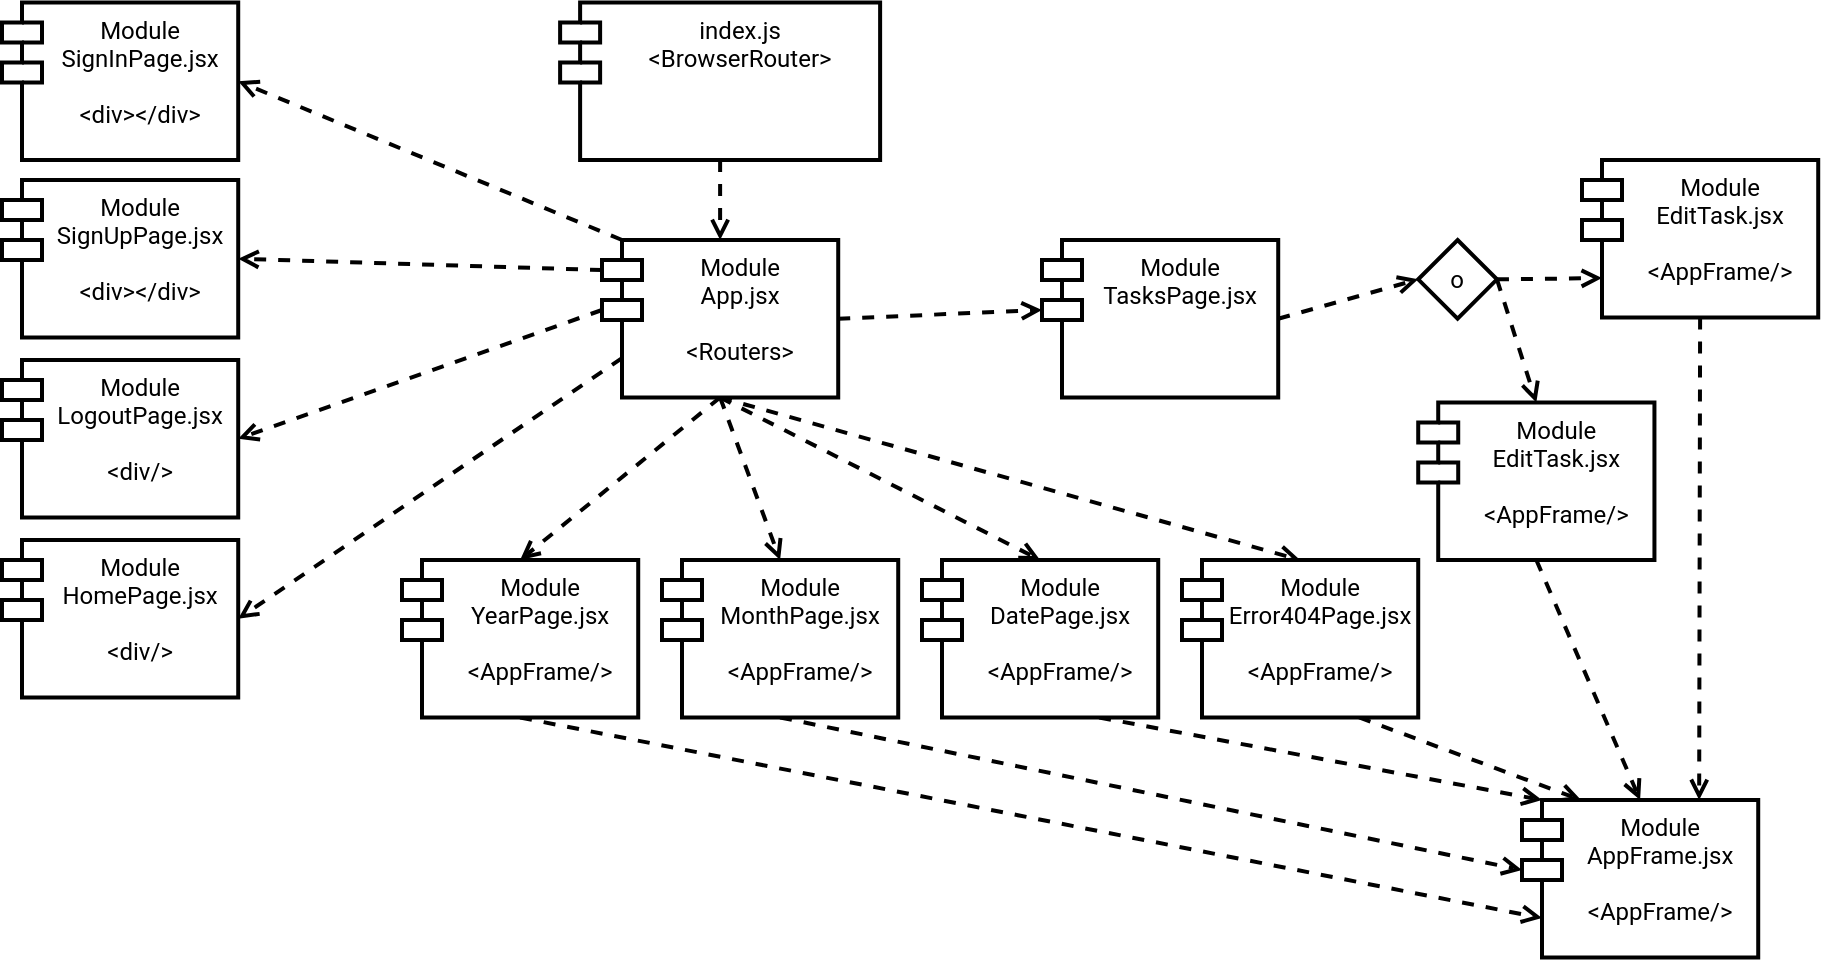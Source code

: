 <mxfile version="20.2.3" type="device"><diagram id="QJAEQpCVGXZu6HMVhES2" name="Page-1"><mxGraphModel dx="1422" dy="865" grid="1" gridSize="10" guides="1" tooltips="1" connect="1" arrows="1" fold="1" page="1" pageScale="1" pageWidth="1169" pageHeight="827" math="0" shadow="0"><root><mxCell id="0"/><mxCell id="1" parent="0"/><mxCell id="s5-n5P8E3yahu6E296uw-12" style="rounded=0;orthogonalLoop=1;jettySize=auto;html=1;exitX=0.5;exitY=1;exitDx=0;exitDy=0;entryX=0.5;entryY=0;entryDx=0;entryDy=0;strokeWidth=2;fontFamily=Roboto;fontSource=https%3A%2F%2Ffonts.googleapis.com%2Fcss%3Ffamily%3DRoboto;dashed=1;endArrow=open;endFill=0;" edge="1" parent="1" source="s5-n5P8E3yahu6E296uw-1" target="s5-n5P8E3yahu6E296uw-2"><mxGeometry relative="1" as="geometry"/></mxCell><mxCell id="s5-n5P8E3yahu6E296uw-1" value="index.js&#10;&lt;BrowserRouter&gt;" style="shape=module;align=left;spacingLeft=20;align=center;verticalAlign=top;strokeWidth=2;fontFamily=Roboto;fontSource=https%3A%2F%2Ffonts.googleapis.com%2Fcss%3Ffamily%3DRoboto;" vertex="1" parent="1"><mxGeometry x="439.06" y="201.26" width="160" height="78.74" as="geometry"/></mxCell><mxCell id="s5-n5P8E3yahu6E296uw-18" style="edgeStyle=none;rounded=0;orthogonalLoop=1;jettySize=auto;html=1;exitX=0.5;exitY=1;exitDx=0;exitDy=0;entryX=0.5;entryY=0;entryDx=0;entryDy=0;strokeWidth=2;fontFamily=Roboto;fontSource=https%3A%2F%2Ffonts.googleapis.com%2Fcss%3Ffamily%3DRoboto;dashed=1;endArrow=open;endFill=0;" edge="1" parent="1" source="s5-n5P8E3yahu6E296uw-2" target="s5-n5P8E3yahu6E296uw-9"><mxGeometry relative="1" as="geometry"/></mxCell><mxCell id="s5-n5P8E3yahu6E296uw-19" style="edgeStyle=none;rounded=0;orthogonalLoop=1;jettySize=auto;html=1;exitX=0.5;exitY=1;exitDx=0;exitDy=0;entryX=0.5;entryY=0;entryDx=0;entryDy=0;strokeWidth=2;fontFamily=Roboto;fontSource=https%3A%2F%2Ffonts.googleapis.com%2Fcss%3Ffamily%3DRoboto;dashed=1;endArrow=open;endFill=0;" edge="1" parent="1" source="s5-n5P8E3yahu6E296uw-2" target="s5-n5P8E3yahu6E296uw-10"><mxGeometry relative="1" as="geometry"/></mxCell><mxCell id="s5-n5P8E3yahu6E296uw-20" style="edgeStyle=none;rounded=0;orthogonalLoop=1;jettySize=auto;html=1;exitX=0.5;exitY=1;exitDx=0;exitDy=0;entryX=0.5;entryY=0;entryDx=0;entryDy=0;strokeWidth=2;fontFamily=Roboto;fontSource=https%3A%2F%2Ffonts.googleapis.com%2Fcss%3Ffamily%3DRoboto;dashed=1;endArrow=open;endFill=0;" edge="1" parent="1" source="s5-n5P8E3yahu6E296uw-2" target="s5-n5P8E3yahu6E296uw-11"><mxGeometry relative="1" as="geometry"/></mxCell><mxCell id="s5-n5P8E3yahu6E296uw-21" style="edgeStyle=none;rounded=0;orthogonalLoop=1;jettySize=auto;html=1;exitX=0.5;exitY=1;exitDx=0;exitDy=0;entryX=0.5;entryY=0;entryDx=0;entryDy=0;strokeWidth=2;fontFamily=Roboto;fontSource=https%3A%2F%2Ffonts.googleapis.com%2Fcss%3Ffamily%3DRoboto;dashed=1;endArrow=open;endFill=0;" edge="1" parent="1" source="s5-n5P8E3yahu6E296uw-2" target="s5-n5P8E3yahu6E296uw-7"><mxGeometry relative="1" as="geometry"/></mxCell><mxCell id="s5-n5P8E3yahu6E296uw-35" style="edgeStyle=none;rounded=0;orthogonalLoop=1;jettySize=auto;html=1;exitX=0;exitY=0;exitDx=10;exitDy=0;exitPerimeter=0;entryX=1;entryY=0.5;entryDx=0;entryDy=0;fontFamily=Roboto;fontSource=https%3A%2F%2Ffonts.googleapis.com%2Fcss%3Ffamily%3DRoboto;endArrow=open;endFill=0;strokeWidth=2;dashed=1;" edge="1" parent="1" source="s5-n5P8E3yahu6E296uw-2" target="s5-n5P8E3yahu6E296uw-3"><mxGeometry relative="1" as="geometry"/></mxCell><mxCell id="s5-n5P8E3yahu6E296uw-36" style="edgeStyle=none;rounded=0;orthogonalLoop=1;jettySize=auto;html=1;exitX=0;exitY=0;exitDx=0;exitDy=15;exitPerimeter=0;entryX=1;entryY=0.5;entryDx=0;entryDy=0;fontFamily=Roboto;fontSource=https%3A%2F%2Ffonts.googleapis.com%2Fcss%3Ffamily%3DRoboto;endArrow=open;endFill=0;strokeWidth=2;dashed=1;" edge="1" parent="1" source="s5-n5P8E3yahu6E296uw-2" target="s5-n5P8E3yahu6E296uw-4"><mxGeometry relative="1" as="geometry"/></mxCell><mxCell id="s5-n5P8E3yahu6E296uw-37" style="edgeStyle=none;rounded=0;orthogonalLoop=1;jettySize=auto;html=1;exitX=0;exitY=0;exitDx=0;exitDy=35;exitPerimeter=0;entryX=1;entryY=0.5;entryDx=0;entryDy=0;fontFamily=Roboto;fontSource=https%3A%2F%2Ffonts.googleapis.com%2Fcss%3Ffamily%3DRoboto;endArrow=open;endFill=0;strokeWidth=2;dashed=1;" edge="1" parent="1" source="s5-n5P8E3yahu6E296uw-2" target="s5-n5P8E3yahu6E296uw-5"><mxGeometry relative="1" as="geometry"/></mxCell><mxCell id="s5-n5P8E3yahu6E296uw-38" style="edgeStyle=none;rounded=0;orthogonalLoop=1;jettySize=auto;html=1;exitX=0;exitY=0.75;exitDx=10;exitDy=0;exitPerimeter=0;entryX=1;entryY=0.5;entryDx=0;entryDy=0;fontFamily=Roboto;fontSource=https%3A%2F%2Ffonts.googleapis.com%2Fcss%3Ffamily%3DRoboto;endArrow=open;endFill=0;strokeWidth=2;dashed=1;" edge="1" parent="1" source="s5-n5P8E3yahu6E296uw-2" target="s5-n5P8E3yahu6E296uw-6"><mxGeometry relative="1" as="geometry"/></mxCell><mxCell id="s5-n5P8E3yahu6E296uw-40" style="edgeStyle=none;rounded=0;orthogonalLoop=1;jettySize=auto;html=1;exitX=1;exitY=0.5;exitDx=0;exitDy=0;entryX=0;entryY=0;entryDx=0;entryDy=35;entryPerimeter=0;fontFamily=Roboto;fontSource=https%3A%2F%2Ffonts.googleapis.com%2Fcss%3Ffamily%3DRoboto;endArrow=open;endFill=0;strokeWidth=2;dashed=1;" edge="1" parent="1" source="s5-n5P8E3yahu6E296uw-2" target="s5-n5P8E3yahu6E296uw-39"><mxGeometry relative="1" as="geometry"/></mxCell><mxCell id="s5-n5P8E3yahu6E296uw-2" value="Module&#10;App.jsx&#10;&#10;&lt;Routers&gt;" style="shape=module;align=left;spacingLeft=20;align=center;verticalAlign=top;strokeWidth=2;fontFamily=Roboto;fontSource=https%3A%2F%2Ffonts.googleapis.com%2Fcss%3Ffamily%3DRoboto;" vertex="1" parent="1"><mxGeometry x="460" y="320" width="118.11" height="78.74" as="geometry"/></mxCell><mxCell id="s5-n5P8E3yahu6E296uw-3" value="Module&#10;SignInPage.jsx&#10;&#10;&lt;div&gt;&lt;/div&gt;" style="shape=module;align=left;spacingLeft=20;align=center;verticalAlign=top;strokeWidth=2;fontFamily=Roboto;fontSource=https%3A%2F%2Ffonts.googleapis.com%2Fcss%3Ffamily%3DRoboto;" vertex="1" parent="1"><mxGeometry x="160" y="201.26" width="118.11" height="78.74" as="geometry"/></mxCell><mxCell id="s5-n5P8E3yahu6E296uw-4" value="Module&#10;SignUpPage.jsx&#10;&#10;&lt;div&gt;&lt;/div&gt;" style="shape=module;align=left;spacingLeft=20;align=center;verticalAlign=top;strokeWidth=2;fontFamily=Roboto;fontSource=https%3A%2F%2Ffonts.googleapis.com%2Fcss%3Ffamily%3DRoboto;" vertex="1" parent="1"><mxGeometry x="160" y="290" width="118.11" height="78.74" as="geometry"/></mxCell><mxCell id="s5-n5P8E3yahu6E296uw-5" value="Module&#10;LogoutPage.jsx&#10;&#10;&lt;div/&gt;" style="shape=module;align=left;spacingLeft=20;align=center;verticalAlign=top;strokeWidth=2;fontFamily=Roboto;fontSource=https%3A%2F%2Ffonts.googleapis.com%2Fcss%3Ffamily%3DRoboto;" vertex="1" parent="1"><mxGeometry x="160" y="380" width="118.11" height="78.74" as="geometry"/></mxCell><mxCell id="s5-n5P8E3yahu6E296uw-6" value="Module&#10;HomePage.jsx&#10;&#10;&lt;div/&gt;" style="shape=module;align=left;spacingLeft=20;align=center;verticalAlign=top;strokeWidth=2;fontFamily=Roboto;fontSource=https%3A%2F%2Ffonts.googleapis.com%2Fcss%3Ffamily%3DRoboto;" vertex="1" parent="1"><mxGeometry x="160" y="470" width="118.11" height="78.74" as="geometry"/></mxCell><mxCell id="s5-n5P8E3yahu6E296uw-45" style="edgeStyle=none;rounded=0;orthogonalLoop=1;jettySize=auto;html=1;exitX=0.75;exitY=1;exitDx=0;exitDy=0;entryX=0.25;entryY=0;entryDx=0;entryDy=0;fontFamily=Roboto;fontSource=https%3A%2F%2Ffonts.googleapis.com%2Fcss%3Ffamily%3DRoboto;endArrow=open;endFill=0;strokeWidth=2;dashed=1;" edge="1" parent="1" source="s5-n5P8E3yahu6E296uw-7" target="s5-n5P8E3yahu6E296uw-22"><mxGeometry relative="1" as="geometry"/></mxCell><mxCell id="s5-n5P8E3yahu6E296uw-7" value="Module&#10;Error404Page.jsx&#10;&#10;&lt;AppFrame/&gt;" style="shape=module;align=left;spacingLeft=20;align=center;verticalAlign=top;strokeWidth=2;fontFamily=Roboto;fontSource=https%3A%2F%2Ffonts.googleapis.com%2Fcss%3Ffamily%3DRoboto;" vertex="1" parent="1"><mxGeometry x="750" y="480" width="118.11" height="78.74" as="geometry"/></mxCell><mxCell id="s5-n5P8E3yahu6E296uw-44" style="edgeStyle=none;rounded=0;orthogonalLoop=1;jettySize=auto;html=1;exitX=0.5;exitY=1;exitDx=0;exitDy=0;entryX=0;entryY=0.75;entryDx=10;entryDy=0;entryPerimeter=0;fontFamily=Roboto;fontSource=https%3A%2F%2Ffonts.googleapis.com%2Fcss%3Ffamily%3DRoboto;endArrow=open;endFill=0;strokeWidth=2;dashed=1;" edge="1" parent="1" source="s5-n5P8E3yahu6E296uw-9" target="s5-n5P8E3yahu6E296uw-22"><mxGeometry relative="1" as="geometry"/></mxCell><mxCell id="s5-n5P8E3yahu6E296uw-9" value="Module&#10;YearPage.jsx&#10;&#10;&lt;AppFrame/&gt;" style="shape=module;align=left;spacingLeft=20;align=center;verticalAlign=top;strokeWidth=2;fontFamily=Roboto;fontSource=https%3A%2F%2Ffonts.googleapis.com%2Fcss%3Ffamily%3DRoboto;" vertex="1" parent="1"><mxGeometry x="360" y="480" width="118.11" height="78.74" as="geometry"/></mxCell><mxCell id="s5-n5P8E3yahu6E296uw-43" style="edgeStyle=none;rounded=0;orthogonalLoop=1;jettySize=auto;html=1;exitX=0.5;exitY=1;exitDx=0;exitDy=0;entryX=0;entryY=0;entryDx=0;entryDy=35;entryPerimeter=0;fontFamily=Roboto;fontSource=https%3A%2F%2Ffonts.googleapis.com%2Fcss%3Ffamily%3DRoboto;endArrow=open;endFill=0;strokeWidth=2;dashed=1;" edge="1" parent="1" source="s5-n5P8E3yahu6E296uw-10" target="s5-n5P8E3yahu6E296uw-22"><mxGeometry relative="1" as="geometry"/></mxCell><mxCell id="s5-n5P8E3yahu6E296uw-10" value="Module&#10;MonthPage.jsx&#10;&#10;&lt;AppFrame/&gt;" style="shape=module;align=left;spacingLeft=20;align=center;verticalAlign=top;strokeWidth=2;fontFamily=Roboto;fontSource=https%3A%2F%2Ffonts.googleapis.com%2Fcss%3Ffamily%3DRoboto;" vertex="1" parent="1"><mxGeometry x="490" y="480" width="118.11" height="78.74" as="geometry"/></mxCell><mxCell id="s5-n5P8E3yahu6E296uw-42" style="edgeStyle=none;rounded=0;orthogonalLoop=1;jettySize=auto;html=1;exitX=0.75;exitY=1;exitDx=0;exitDy=0;entryX=0;entryY=0;entryDx=10;entryDy=0;entryPerimeter=0;fontFamily=Roboto;fontSource=https%3A%2F%2Ffonts.googleapis.com%2Fcss%3Ffamily%3DRoboto;endArrow=open;endFill=0;strokeWidth=2;dashed=1;" edge="1" parent="1" source="s5-n5P8E3yahu6E296uw-11" target="s5-n5P8E3yahu6E296uw-22"><mxGeometry relative="1" as="geometry"/></mxCell><mxCell id="s5-n5P8E3yahu6E296uw-11" value="Module&#10;DatePage.jsx&#10;&#10;&lt;AppFrame/&gt;" style="shape=module;align=left;spacingLeft=20;align=center;verticalAlign=top;strokeWidth=2;fontFamily=Roboto;fontSource=https%3A%2F%2Ffonts.googleapis.com%2Fcss%3Ffamily%3DRoboto;" vertex="1" parent="1"><mxGeometry x="620" y="480" width="118.11" height="78.74" as="geometry"/></mxCell><mxCell id="s5-n5P8E3yahu6E296uw-22" value="Module&#10;AppFrame.jsx&#10;&#10;&lt;AppFrame/&gt;" style="shape=module;align=left;spacingLeft=20;align=center;verticalAlign=top;strokeWidth=2;fontFamily=Roboto;fontSource=https%3A%2F%2Ffonts.googleapis.com%2Fcss%3Ffamily%3DRoboto;" vertex="1" parent="1"><mxGeometry x="920" y="600" width="118.11" height="78.74" as="geometry"/></mxCell><mxCell id="s5-n5P8E3yahu6E296uw-52" style="edgeStyle=none;rounded=0;orthogonalLoop=1;jettySize=auto;html=1;exitX=1;exitY=0.5;exitDx=0;exitDy=0;entryX=0;entryY=0.5;entryDx=0;entryDy=0;entryPerimeter=0;fontFamily=Roboto;fontSource=https%3A%2F%2Ffonts.googleapis.com%2Fcss%3Ffamily%3DRoboto;endArrow=open;endFill=0;strokeWidth=2;dashed=1;" edge="1" parent="1" source="s5-n5P8E3yahu6E296uw-39" target="s5-n5P8E3yahu6E296uw-50"><mxGeometry relative="1" as="geometry"/></mxCell><mxCell id="s5-n5P8E3yahu6E296uw-39" value="Module&#10;TasksPage.jsx" style="shape=module;align=left;spacingLeft=20;align=center;verticalAlign=top;strokeWidth=2;fontFamily=Roboto;fontSource=https%3A%2F%2Ffonts.googleapis.com%2Fcss%3Ffamily%3DRoboto;" vertex="1" parent="1"><mxGeometry x="680" y="320" width="118.11" height="78.74" as="geometry"/></mxCell><mxCell id="s5-n5P8E3yahu6E296uw-55" style="edgeStyle=none;rounded=0;orthogonalLoop=1;jettySize=auto;html=1;exitX=0.5;exitY=1;exitDx=0;exitDy=0;entryX=0.5;entryY=0;entryDx=0;entryDy=0;fontFamily=Roboto;fontSource=https%3A%2F%2Ffonts.googleapis.com%2Fcss%3Ffamily%3DRoboto;endArrow=open;endFill=0;strokeWidth=2;dashed=1;" edge="1" parent="1" source="s5-n5P8E3yahu6E296uw-46" target="s5-n5P8E3yahu6E296uw-22"><mxGeometry relative="1" as="geometry"/></mxCell><mxCell id="s5-n5P8E3yahu6E296uw-46" value="Module&#10;EditTask.jsx&#10;&#10;&lt;AppFrame/&gt;" style="shape=module;align=left;spacingLeft=20;align=center;verticalAlign=top;strokeWidth=2;fontFamily=Roboto;fontSource=https%3A%2F%2Ffonts.googleapis.com%2Fcss%3Ffamily%3DRoboto;" vertex="1" parent="1"><mxGeometry x="868.11" y="401.26" width="118.11" height="78.74" as="geometry"/></mxCell><mxCell id="s5-n5P8E3yahu6E296uw-56" style="edgeStyle=none;rounded=0;orthogonalLoop=1;jettySize=auto;html=1;exitX=0.5;exitY=1;exitDx=0;exitDy=0;entryX=0.75;entryY=0;entryDx=0;entryDy=0;fontFamily=Roboto;fontSource=https%3A%2F%2Ffonts.googleapis.com%2Fcss%3Ffamily%3DRoboto;endArrow=open;endFill=0;strokeWidth=2;dashed=1;" edge="1" parent="1" source="s5-n5P8E3yahu6E296uw-47" target="s5-n5P8E3yahu6E296uw-22"><mxGeometry relative="1" as="geometry"/></mxCell><mxCell id="s5-n5P8E3yahu6E296uw-47" value="Module&#10;EditTask.jsx&#10;&#10;&lt;AppFrame/&gt;" style="shape=module;align=left;spacingLeft=20;align=center;verticalAlign=top;strokeWidth=2;fontFamily=Roboto;fontSource=https%3A%2F%2Ffonts.googleapis.com%2Fcss%3Ffamily%3DRoboto;" vertex="1" parent="1"><mxGeometry x="950" y="280" width="118.11" height="78.74" as="geometry"/></mxCell><mxCell id="s5-n5P8E3yahu6E296uw-53" style="edgeStyle=none;rounded=0;orthogonalLoop=1;jettySize=auto;html=1;exitX=1;exitY=0.5;exitDx=0;exitDy=0;exitPerimeter=0;entryX=0;entryY=0.75;entryDx=10;entryDy=0;entryPerimeter=0;fontFamily=Roboto;fontSource=https%3A%2F%2Ffonts.googleapis.com%2Fcss%3Ffamily%3DRoboto;endArrow=open;endFill=0;strokeWidth=2;dashed=1;" edge="1" parent="1" source="s5-n5P8E3yahu6E296uw-50" target="s5-n5P8E3yahu6E296uw-47"><mxGeometry relative="1" as="geometry"/></mxCell><mxCell id="s5-n5P8E3yahu6E296uw-57" style="edgeStyle=none;rounded=0;orthogonalLoop=1;jettySize=auto;html=1;exitX=1;exitY=0.5;exitDx=0;exitDy=0;exitPerimeter=0;entryX=0.5;entryY=0;entryDx=0;entryDy=0;fontFamily=Roboto;fontSource=https%3A%2F%2Ffonts.googleapis.com%2Fcss%3Ffamily%3DRoboto;endArrow=open;endFill=0;strokeWidth=2;dashed=1;" edge="1" parent="1" source="s5-n5P8E3yahu6E296uw-50" target="s5-n5P8E3yahu6E296uw-46"><mxGeometry relative="1" as="geometry"/></mxCell><mxCell id="s5-n5P8E3yahu6E296uw-50" value="o" style="strokeWidth=2;html=1;shape=mxgraph.flowchart.decision;whiteSpace=wrap;fontFamily=Roboto;fontSource=https%3A%2F%2Ffonts.googleapis.com%2Fcss%3Ffamily%3DRoboto;" vertex="1" parent="1"><mxGeometry x="868.11" y="320" width="39.37" height="39.37" as="geometry"/></mxCell></root></mxGraphModel></diagram></mxfile>